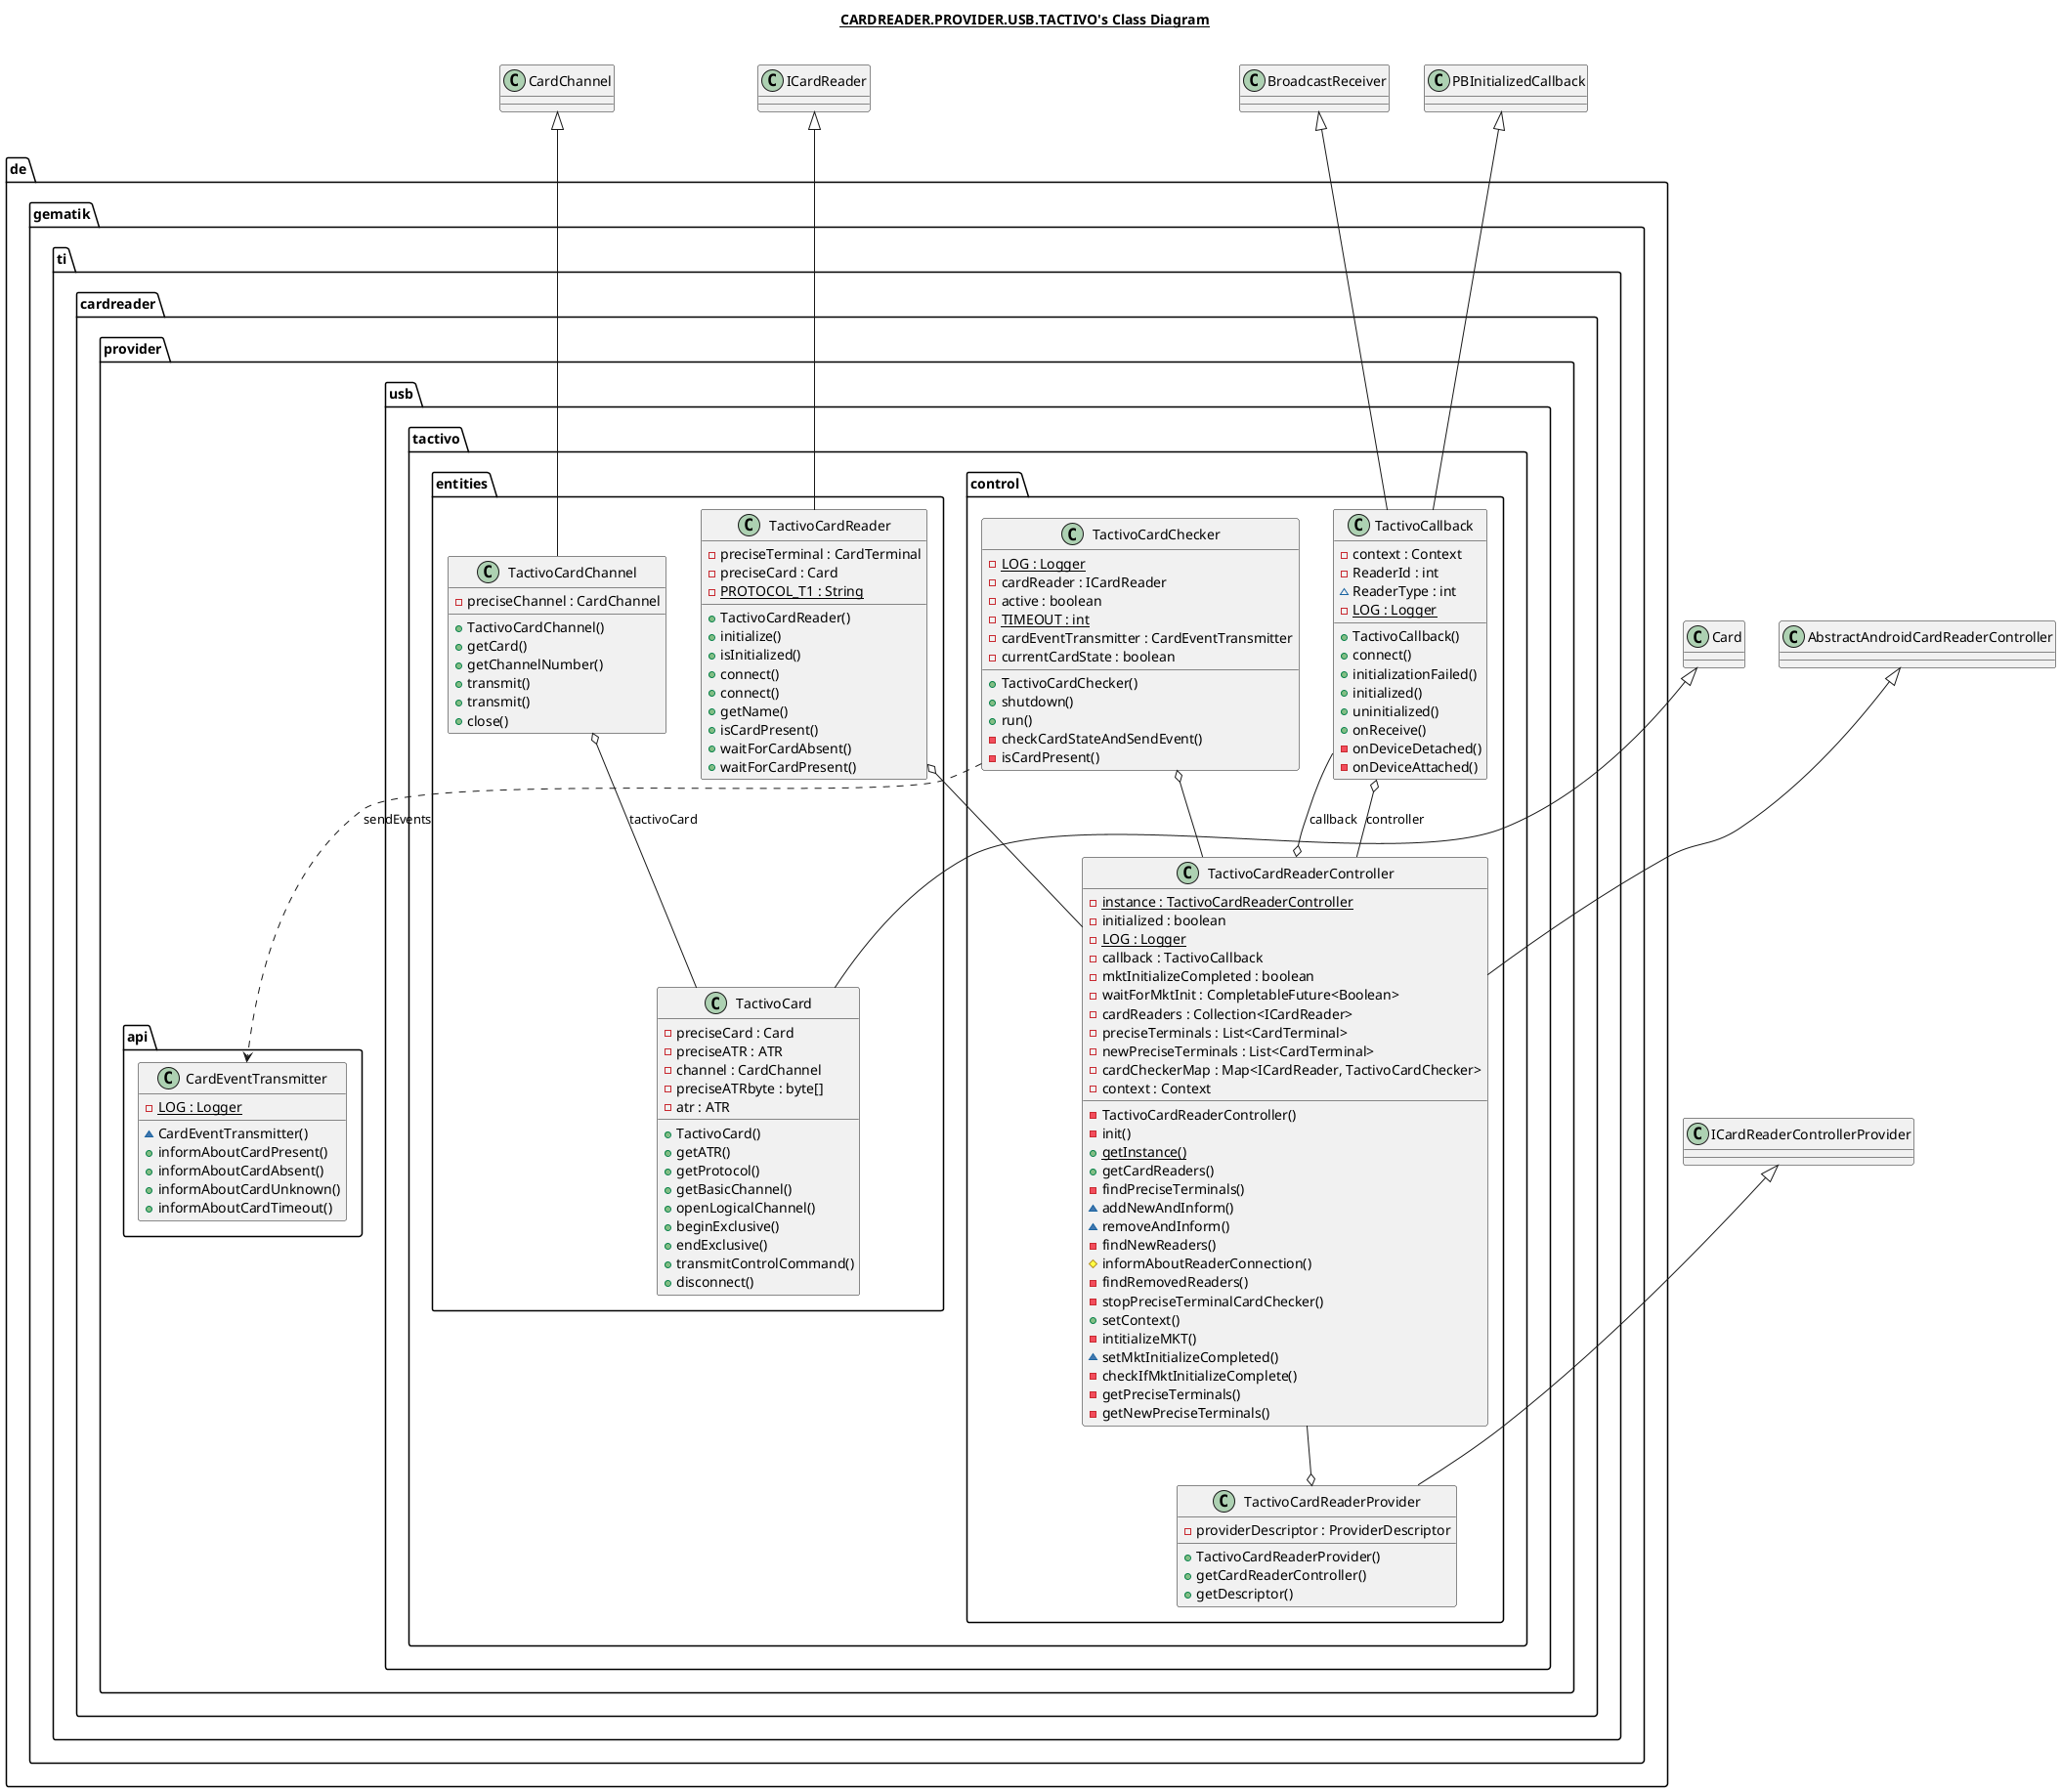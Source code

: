 @startuml

title __CARDREADER.PROVIDER.USB.TACTIVO's Class Diagram__\n

  package de.gematik.ti.cardreader.provider.usb.tactivo {
    package de.gematik.ti.cardreader.provider.usb.tactivo.control {
      class TactivoCallback {
          - context : Context
          - ReaderId : int
          ~ ReaderType : int
          {static} - LOG : Logger
          + TactivoCallback()
          + connect()
          + initializationFailed()
          + initialized()
          + uninitialized()
          + onReceive()
          - onDeviceDetached()
          - onDeviceAttached()
      }
    }
  }
  

  package de.gematik.ti.cardreader.provider.usb.tactivo {
     package de.gematik.ti.cardreader.provider.usb.tactivo.control {
       class TactivoCardReaderController {
           {static} - instance : TactivoCardReaderController
           - initialized : boolean
           {static} - LOG : Logger
           - callback : TactivoCallback
           - mktInitializeCompleted : boolean
           - waitForMktInit : CompletableFuture<Boolean>
           - cardReaders : Collection<ICardReader>
           - preciseTerminals : List<CardTerminal>
           - newPreciseTerminals : List<CardTerminal>
           - cardCheckerMap : Map<ICardReader, TactivoCardChecker>
           - context : Context
           - TactivoCardReaderController()
           - init()
           {static} + getInstance()
           + getCardReaders()
           - findPreciseTerminals()
           ~ addNewAndInform()
           ~ removeAndInform()
           - findNewReaders()
           # informAboutReaderConnection()
           - findRemovedReaders()
           - stopPreciseTerminalCardChecker()
           + setContext()
           - intitializeMKT()
           ~ setMktInitializeCompleted()
           - checkIfMktInitializeComplete()
           - getPreciseTerminals()
           - getNewPreciseTerminals()
       }
     }
   }


    package de.gematik.ti.cardreader.provider.api {
        class CardEventTransmitter {
            {static} - LOG : Logger
            ~ CardEventTransmitter()
            + informAboutCardPresent()
            + informAboutCardAbsent()
            + informAboutCardUnknown()
            + informAboutCardTimeout()
        }
      }


  package de.gematik.ti.cardreader.provider.usb.tactivo {
    package de.gematik.ti.cardreader.provider.usb.tactivo.control {
      class TactivoCardReaderProvider {
          - providerDescriptor : ProviderDescriptor
          + TactivoCardReaderProvider()
          + getCardReaderController()
          + getDescriptor()
      }
    }
  }

  package de.gematik.ti.cardreader.provider.usb.tactivo {
      package de.gematik.ti.cardreader.provider.usb.tactivo.entities {
        class TactivoCard {
            - preciseCard : Card
            - preciseATR : ATR
            - channel : CardChannel
            - preciseATRbyte : byte[]
            - atr : ATR
            + TactivoCard()
            + getATR()
            + getProtocol()
            + getBasicChannel()
            + openLogicalChannel()
            + beginExclusive()
            + endExclusive()
            + transmitControlCommand()
            + disconnect()
        }
      }
    }


    package de.gematik.ti.cardreader.provider.usb.tactivo {
      package de.gematik.ti.cardreader.provider.usb.tactivo.entities {
        class TactivoCardChannel {
            - preciseChannel : CardChannel
            + TactivoCardChannel()
            + getCard()
            + getChannelNumber()
            + transmit()
            + transmit()
            + close()
        }
      }
    }


    package de.gematik.ti.cardreader.provider.usb.tactivo {
      package de.gematik.ti.cardreader.provider.usb.tactivo.entities {
        class TactivoCardReader {
            - preciseTerminal : CardTerminal
            - preciseCard : Card
            {static} - PROTOCOL_T1 : String
            + TactivoCardReader()
            + initialize()
            + isInitialized()
            + connect()
            + connect()
            + getName()
            + isCardPresent()
            + waitForCardAbsent()
            + waitForCardPresent()
        }
      }
    }

  package de.gematik.ti.cardreader.provider.usb.tactivo {
      package de.gematik.ti.cardreader.provider.usb.tactivo.control {
        class TactivoCardChecker {
            {static} - LOG : Logger
            - cardReader : ICardReader
            - active : boolean
            {static} - TIMEOUT : int
            - cardEventTransmitter : CardEventTransmitter
            - currentCardState : boolean
            + TactivoCardChecker()
            + shutdown()
            + run()
            - checkCardStateAndSendEvent()
            - isCardPresent()
        }
      }
    }
  
  TactivoCallback -up-|> PBInitializedCallback
  TactivoCallback -up-|> BroadcastReceiver
  TactivoCallback o-- TactivoCardReaderController : controller
  TactivoCardReaderController -up-|> AbstractAndroidCardReaderController
  TactivoCardReaderController o-- TactivoCallback : callback
  TactivoCardChecker o-- TactivoCardReaderController
  TactivoCardReader o-- TactivoCardReaderController
  TactivoCardChecker ..> CardEventTransmitter : sendEvents
  TactivoCardReaderController --o TactivoCardReaderProvider
  TactivoCardReaderProvider -up-|> ICardReaderControllerProvider
  TactivoCard -up-|> Card
  TactivoCardChannel -up-|> CardChannel
  TactivoCardChannel o-- TactivoCard : tactivoCard
  TactivoCardReader -up-|> ICardReader

@enduml
